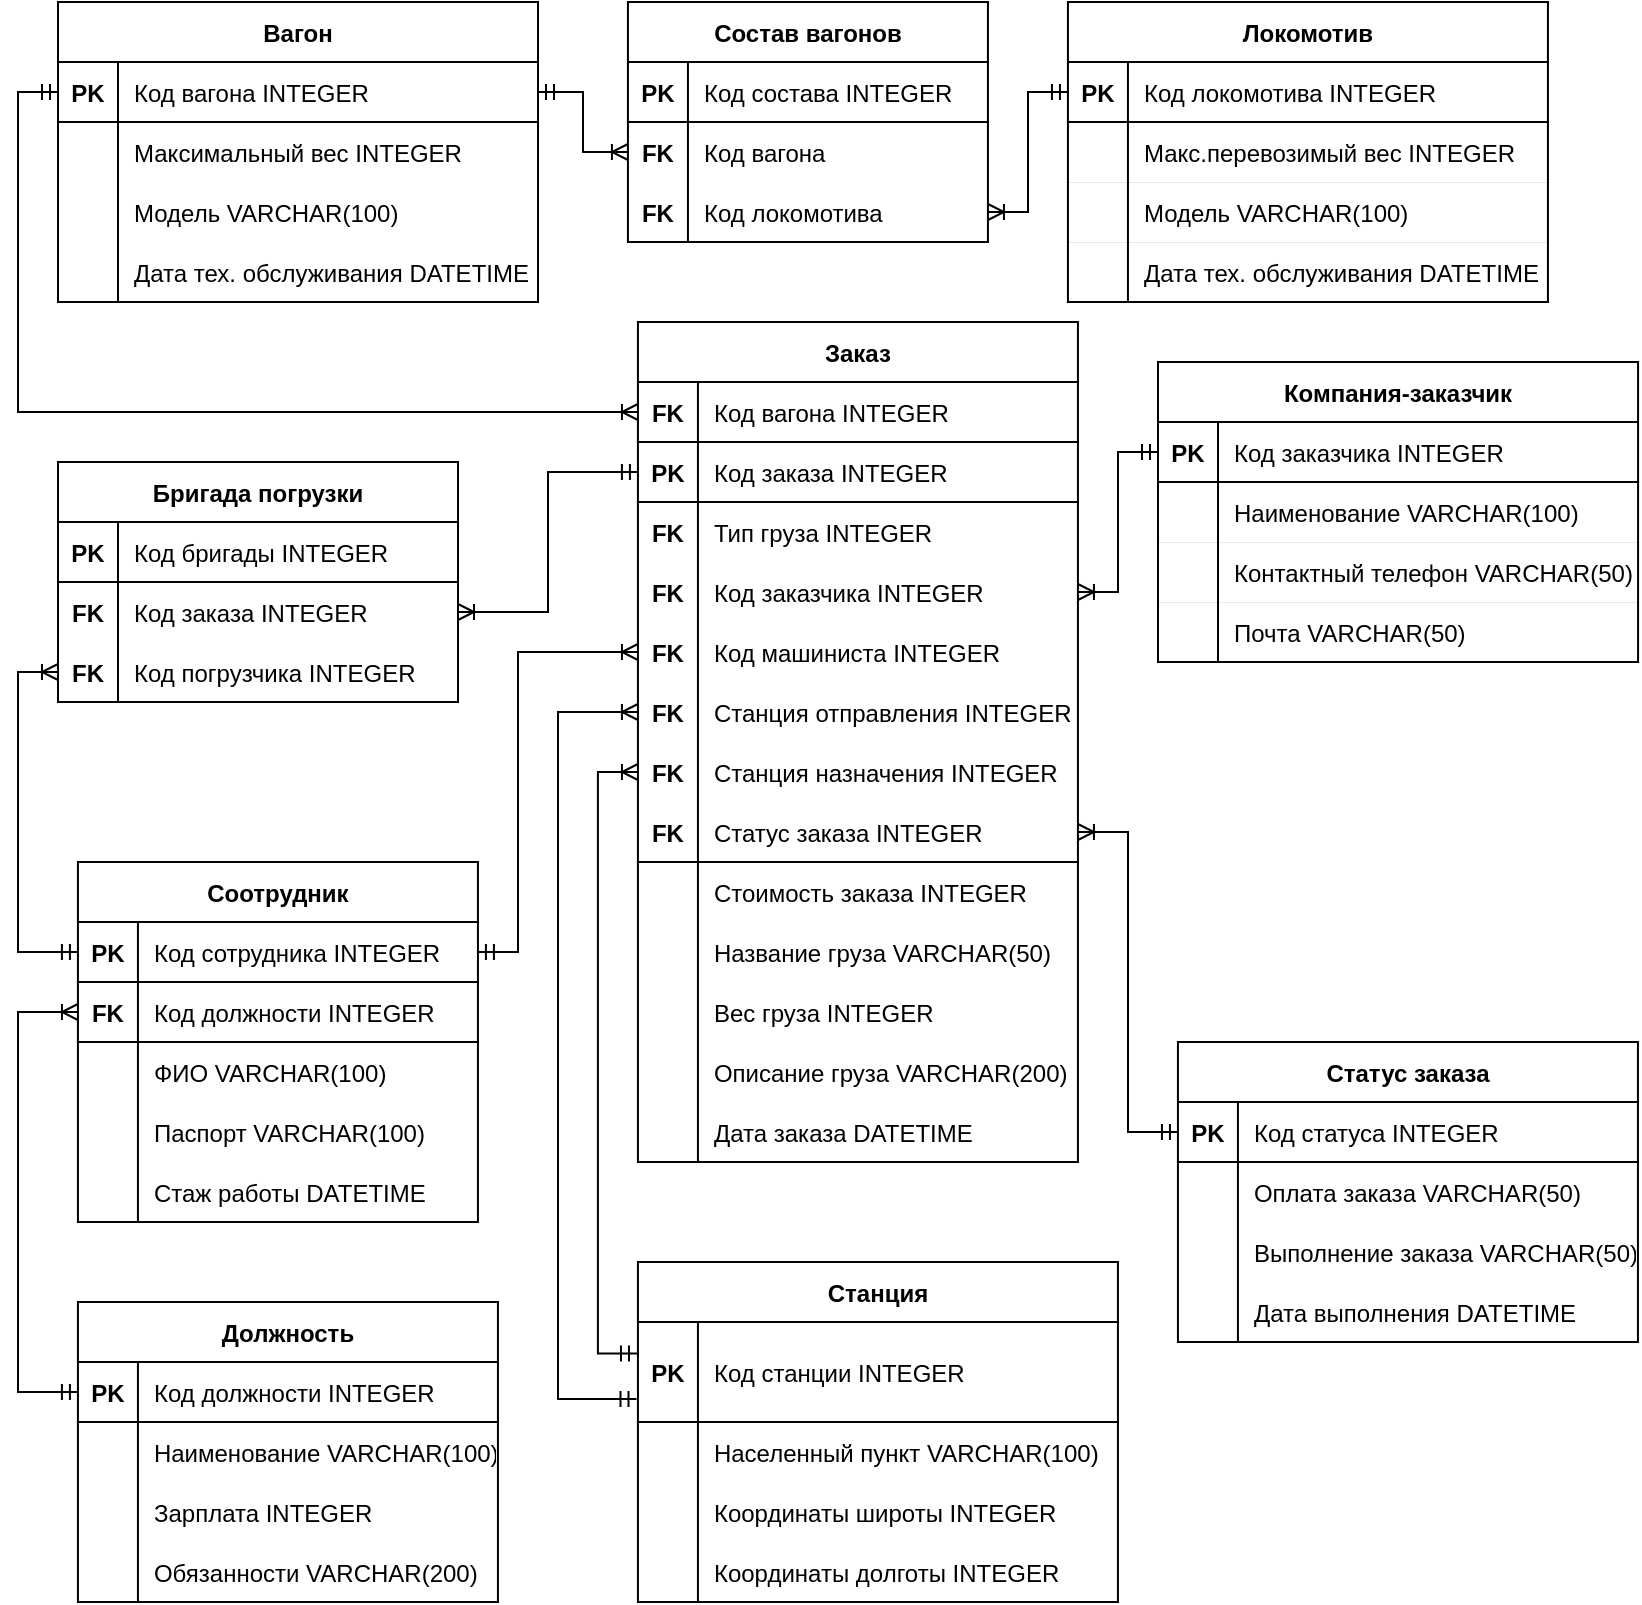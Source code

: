<mxfile version="17.4.6" type="device"><diagram id="R2lEEEUBdFMjLlhIrx00" name="Page-1"><mxGraphModel dx="1185" dy="671" grid="1" gridSize="10" guides="1" tooltips="1" connect="1" arrows="1" fold="1" page="1" pageScale="1" pageWidth="850" pageHeight="1100" math="0" shadow="0" extFonts="Permanent Marker^https://fonts.googleapis.com/css?family=Permanent+Marker"><root><mxCell id="0"/><mxCell id="1" parent="0"/><mxCell id="m44YNwv5EoBZIFPIXdlW-1" value="Заказ" style="shape=table;startSize=30;container=1;collapsible=1;childLayout=tableLayout;fixedRows=1;rowLines=0;fontStyle=1;align=center;resizeLast=1;" parent="1" vertex="1"><mxGeometry x="329.97" y="210" width="220" height="420" as="geometry"/></mxCell><mxCell id="m44YNwv5EoBZIFPIXdlW-149" style="shape=tableRow;horizontal=0;startSize=0;swimlaneHead=0;swimlaneBody=0;fillColor=none;collapsible=0;dropTarget=0;points=[[0,0.5],[1,0.5]];portConstraint=eastwest;top=0;left=0;right=0;bottom=0;" parent="m44YNwv5EoBZIFPIXdlW-1" vertex="1"><mxGeometry y="30" width="220" height="30" as="geometry"/></mxCell><mxCell id="m44YNwv5EoBZIFPIXdlW-150" value="FK" style="shape=partialRectangle;connectable=0;fillColor=none;top=0;left=0;bottom=1;right=0;editable=1;overflow=hidden;fontStyle=1" parent="m44YNwv5EoBZIFPIXdlW-149" vertex="1"><mxGeometry width="30" height="30" as="geometry"><mxRectangle width="30" height="30" as="alternateBounds"/></mxGeometry></mxCell><mxCell id="m44YNwv5EoBZIFPIXdlW-151" value="Код вагона INTEGER" style="shape=partialRectangle;connectable=0;fillColor=none;top=0;left=0;bottom=1;right=0;align=left;spacingLeft=6;overflow=hidden;" parent="m44YNwv5EoBZIFPIXdlW-149" vertex="1"><mxGeometry x="30" width="190" height="30" as="geometry"><mxRectangle width="190" height="30" as="alternateBounds"/></mxGeometry></mxCell><mxCell id="m44YNwv5EoBZIFPIXdlW-2" value="" style="shape=tableRow;horizontal=0;startSize=0;swimlaneHead=0;swimlaneBody=0;fillColor=none;collapsible=0;dropTarget=0;points=[[0,0.5],[1,0.5]];portConstraint=eastwest;top=0;left=0;right=0;bottom=1;" parent="m44YNwv5EoBZIFPIXdlW-1" vertex="1"><mxGeometry y="60" width="220" height="30" as="geometry"/></mxCell><mxCell id="m44YNwv5EoBZIFPIXdlW-3" value="PK" style="shape=partialRectangle;connectable=0;fillColor=none;top=0;left=0;bottom=0;right=0;fontStyle=1;overflow=hidden;" parent="m44YNwv5EoBZIFPIXdlW-2" vertex="1"><mxGeometry width="30" height="30" as="geometry"><mxRectangle width="30" height="30" as="alternateBounds"/></mxGeometry></mxCell><mxCell id="m44YNwv5EoBZIFPIXdlW-4" value="Код заказа INTEGER" style="shape=partialRectangle;connectable=0;fillColor=none;top=0;left=0;bottom=0;right=0;align=left;spacingLeft=6;fontStyle=0;overflow=hidden;" parent="m44YNwv5EoBZIFPIXdlW-2" vertex="1"><mxGeometry x="30" width="190" height="30" as="geometry"><mxRectangle width="190" height="30" as="alternateBounds"/></mxGeometry></mxCell><mxCell id="m44YNwv5EoBZIFPIXdlW-5" value="" style="shape=tableRow;horizontal=0;startSize=0;swimlaneHead=0;swimlaneBody=0;fillColor=none;collapsible=0;dropTarget=0;points=[[0,0.5],[1,0.5]];portConstraint=eastwest;top=0;left=0;right=0;bottom=0;" parent="m44YNwv5EoBZIFPIXdlW-1" vertex="1"><mxGeometry y="90" width="220" height="30" as="geometry"/></mxCell><mxCell id="m44YNwv5EoBZIFPIXdlW-6" value="FK" style="shape=partialRectangle;connectable=0;fillColor=none;top=0;left=0;bottom=0;right=0;editable=1;overflow=hidden;fontStyle=1" parent="m44YNwv5EoBZIFPIXdlW-5" vertex="1"><mxGeometry width="30" height="30" as="geometry"><mxRectangle width="30" height="30" as="alternateBounds"/></mxGeometry></mxCell><mxCell id="m44YNwv5EoBZIFPIXdlW-7" value="Тип груза INTEGER" style="shape=partialRectangle;connectable=0;fillColor=none;top=0;left=0;bottom=0;right=0;align=left;spacingLeft=6;overflow=hidden;" parent="m44YNwv5EoBZIFPIXdlW-5" vertex="1"><mxGeometry x="30" width="190" height="30" as="geometry"><mxRectangle width="190" height="30" as="alternateBounds"/></mxGeometry></mxCell><mxCell id="m44YNwv5EoBZIFPIXdlW-8" value="" style="shape=tableRow;horizontal=0;startSize=0;swimlaneHead=0;swimlaneBody=0;fillColor=none;collapsible=0;dropTarget=0;points=[[0,0.5],[1,0.5]];portConstraint=eastwest;top=0;left=0;right=0;bottom=0;" parent="m44YNwv5EoBZIFPIXdlW-1" vertex="1"><mxGeometry y="120" width="220" height="30" as="geometry"/></mxCell><mxCell id="m44YNwv5EoBZIFPIXdlW-9" value="FK" style="shape=partialRectangle;connectable=0;fillColor=none;top=0;left=0;bottom=0;right=0;editable=1;overflow=hidden;fontStyle=1" parent="m44YNwv5EoBZIFPIXdlW-8" vertex="1"><mxGeometry width="30" height="30" as="geometry"><mxRectangle width="30" height="30" as="alternateBounds"/></mxGeometry></mxCell><mxCell id="m44YNwv5EoBZIFPIXdlW-10" value="Код заказчика INTEGER" style="shape=partialRectangle;connectable=0;fillColor=none;top=0;left=0;bottom=0;right=0;align=left;spacingLeft=6;overflow=hidden;" parent="m44YNwv5EoBZIFPIXdlW-8" vertex="1"><mxGeometry x="30" width="190" height="30" as="geometry"><mxRectangle width="190" height="30" as="alternateBounds"/></mxGeometry></mxCell><mxCell id="V0lHO8htse3Dm955M76d-1" style="shape=tableRow;horizontal=0;startSize=0;swimlaneHead=0;swimlaneBody=0;fillColor=none;collapsible=0;dropTarget=0;points=[[0,0.5],[1,0.5]];portConstraint=eastwest;top=0;left=0;right=0;bottom=0;" parent="m44YNwv5EoBZIFPIXdlW-1" vertex="1"><mxGeometry y="150" width="220" height="30" as="geometry"/></mxCell><mxCell id="V0lHO8htse3Dm955M76d-2" value="FK" style="shape=partialRectangle;connectable=0;fillColor=none;top=0;left=0;bottom=0;right=0;editable=1;overflow=hidden;fontStyle=1" parent="V0lHO8htse3Dm955M76d-1" vertex="1"><mxGeometry width="30" height="30" as="geometry"><mxRectangle width="30" height="30" as="alternateBounds"/></mxGeometry></mxCell><mxCell id="V0lHO8htse3Dm955M76d-3" value="Код машиниста INTEGER" style="shape=partialRectangle;connectable=0;fillColor=none;top=0;left=0;bottom=0;right=0;align=left;spacingLeft=6;overflow=hidden;" parent="V0lHO8htse3Dm955M76d-1" vertex="1"><mxGeometry x="30" width="190" height="30" as="geometry"><mxRectangle width="190" height="30" as="alternateBounds"/></mxGeometry></mxCell><mxCell id="m44YNwv5EoBZIFPIXdlW-18" style="shape=tableRow;horizontal=0;startSize=0;swimlaneHead=0;swimlaneBody=0;fillColor=none;collapsible=0;dropTarget=0;points=[[0,0.5],[1,0.5]];portConstraint=eastwest;top=0;left=0;right=0;bottom=0;" parent="m44YNwv5EoBZIFPIXdlW-1" vertex="1"><mxGeometry y="180" width="220" height="30" as="geometry"/></mxCell><mxCell id="m44YNwv5EoBZIFPIXdlW-19" value="FK" style="shape=partialRectangle;connectable=0;fillColor=none;top=0;left=0;bottom=0;right=0;editable=1;overflow=hidden;fontStyle=1" parent="m44YNwv5EoBZIFPIXdlW-18" vertex="1"><mxGeometry width="30" height="30" as="geometry"><mxRectangle width="30" height="30" as="alternateBounds"/></mxGeometry></mxCell><mxCell id="m44YNwv5EoBZIFPIXdlW-20" value="Станция отправления INTEGER" style="shape=partialRectangle;connectable=0;fillColor=none;top=0;left=0;bottom=0;right=0;align=left;spacingLeft=6;overflow=hidden;" parent="m44YNwv5EoBZIFPIXdlW-18" vertex="1"><mxGeometry x="30" width="190" height="30" as="geometry"><mxRectangle width="190" height="30" as="alternateBounds"/></mxGeometry></mxCell><mxCell id="m44YNwv5EoBZIFPIXdlW-11" value="" style="shape=tableRow;horizontal=0;startSize=0;swimlaneHead=0;swimlaneBody=0;fillColor=none;collapsible=0;dropTarget=0;points=[[0,0.5],[1,0.5]];portConstraint=eastwest;top=0;left=0;right=0;bottom=0;" parent="m44YNwv5EoBZIFPIXdlW-1" vertex="1"><mxGeometry y="210" width="220" height="30" as="geometry"/></mxCell><mxCell id="m44YNwv5EoBZIFPIXdlW-12" value="FK" style="shape=partialRectangle;connectable=0;fillColor=none;top=0;left=0;bottom=0;right=0;editable=1;overflow=hidden;fontStyle=1" parent="m44YNwv5EoBZIFPIXdlW-11" vertex="1"><mxGeometry width="30" height="30" as="geometry"><mxRectangle width="30" height="30" as="alternateBounds"/></mxGeometry></mxCell><mxCell id="m44YNwv5EoBZIFPIXdlW-13" value="Станция назначения INTEGER" style="shape=partialRectangle;connectable=0;fillColor=none;top=0;left=0;bottom=0;right=0;align=left;spacingLeft=6;overflow=hidden;" parent="m44YNwv5EoBZIFPIXdlW-11" vertex="1"><mxGeometry x="30" width="190" height="30" as="geometry"><mxRectangle width="190" height="30" as="alternateBounds"/></mxGeometry></mxCell><mxCell id="m44YNwv5EoBZIFPIXdlW-33" style="shape=tableRow;horizontal=0;startSize=0;swimlaneHead=0;swimlaneBody=0;fillColor=none;collapsible=0;dropTarget=0;points=[[0,0.5],[1,0.5]];portConstraint=eastwest;top=0;left=0;right=0;bottom=1;" parent="m44YNwv5EoBZIFPIXdlW-1" vertex="1"><mxGeometry y="240" width="220" height="30" as="geometry"/></mxCell><mxCell id="m44YNwv5EoBZIFPIXdlW-34" value="FK" style="shape=partialRectangle;connectable=0;fillColor=none;top=0;left=0;bottom=0;right=0;editable=1;overflow=hidden;fontStyle=1" parent="m44YNwv5EoBZIFPIXdlW-33" vertex="1"><mxGeometry width="30" height="30" as="geometry"><mxRectangle width="30" height="30" as="alternateBounds"/></mxGeometry></mxCell><mxCell id="m44YNwv5EoBZIFPIXdlW-35" value="Статус заказа INTEGER" style="shape=partialRectangle;connectable=0;fillColor=none;top=0;left=0;bottom=0;right=0;align=left;spacingLeft=6;overflow=hidden;" parent="m44YNwv5EoBZIFPIXdlW-33" vertex="1"><mxGeometry x="30" width="190" height="30" as="geometry"><mxRectangle width="190" height="30" as="alternateBounds"/></mxGeometry></mxCell><mxCell id="m44YNwv5EoBZIFPIXdlW-27" style="shape=tableRow;horizontal=0;startSize=0;swimlaneHead=0;swimlaneBody=0;fillColor=none;collapsible=0;dropTarget=0;points=[[0,0.5],[1,0.5]];portConstraint=eastwest;top=0;left=0;right=0;bottom=0;" parent="m44YNwv5EoBZIFPIXdlW-1" vertex="1"><mxGeometry y="270" width="220" height="30" as="geometry"/></mxCell><mxCell id="m44YNwv5EoBZIFPIXdlW-28" style="shape=partialRectangle;connectable=0;fillColor=none;top=0;left=0;bottom=0;right=0;editable=1;overflow=hidden;fontStyle=1" parent="m44YNwv5EoBZIFPIXdlW-27" vertex="1"><mxGeometry width="30" height="30" as="geometry"><mxRectangle width="30" height="30" as="alternateBounds"/></mxGeometry></mxCell><mxCell id="m44YNwv5EoBZIFPIXdlW-29" value="Стоимость заказа INTEGER" style="shape=partialRectangle;connectable=0;fillColor=none;top=0;left=0;bottom=0;right=0;align=left;spacingLeft=6;overflow=hidden;" parent="m44YNwv5EoBZIFPIXdlW-27" vertex="1"><mxGeometry x="30" width="190" height="30" as="geometry"><mxRectangle width="190" height="30" as="alternateBounds"/></mxGeometry></mxCell><mxCell id="cxPXX743-q3q7c2yxDF6-69" style="shape=tableRow;horizontal=0;startSize=0;swimlaneHead=0;swimlaneBody=0;fillColor=none;collapsible=0;dropTarget=0;points=[[0,0.5],[1,0.5]];portConstraint=eastwest;top=0;left=0;right=0;bottom=0;" vertex="1" parent="m44YNwv5EoBZIFPIXdlW-1"><mxGeometry y="300" width="220" height="30" as="geometry"/></mxCell><mxCell id="cxPXX743-q3q7c2yxDF6-70" style="shape=partialRectangle;connectable=0;fillColor=none;top=0;left=0;bottom=0;right=0;editable=1;overflow=hidden;fontStyle=1" vertex="1" parent="cxPXX743-q3q7c2yxDF6-69"><mxGeometry width="30" height="30" as="geometry"><mxRectangle width="30" height="30" as="alternateBounds"/></mxGeometry></mxCell><mxCell id="cxPXX743-q3q7c2yxDF6-71" value="Название груза VARCHAR(50)" style="shape=partialRectangle;connectable=0;fillColor=none;top=0;left=0;bottom=0;right=0;align=left;spacingLeft=6;overflow=hidden;" vertex="1" parent="cxPXX743-q3q7c2yxDF6-69"><mxGeometry x="30" width="190" height="30" as="geometry"><mxRectangle width="190" height="30" as="alternateBounds"/></mxGeometry></mxCell><mxCell id="cxPXX743-q3q7c2yxDF6-75" style="shape=tableRow;horizontal=0;startSize=0;swimlaneHead=0;swimlaneBody=0;fillColor=none;collapsible=0;dropTarget=0;points=[[0,0.5],[1,0.5]];portConstraint=eastwest;top=0;left=0;right=0;bottom=0;" vertex="1" parent="m44YNwv5EoBZIFPIXdlW-1"><mxGeometry y="330" width="220" height="30" as="geometry"/></mxCell><mxCell id="cxPXX743-q3q7c2yxDF6-76" style="shape=partialRectangle;connectable=0;fillColor=none;top=0;left=0;bottom=0;right=0;editable=1;overflow=hidden;fontStyle=1" vertex="1" parent="cxPXX743-q3q7c2yxDF6-75"><mxGeometry width="30" height="30" as="geometry"><mxRectangle width="30" height="30" as="alternateBounds"/></mxGeometry></mxCell><mxCell id="cxPXX743-q3q7c2yxDF6-77" value="Вес груза INTEGER" style="shape=partialRectangle;connectable=0;fillColor=none;top=0;left=0;bottom=0;right=0;align=left;spacingLeft=6;overflow=hidden;" vertex="1" parent="cxPXX743-q3q7c2yxDF6-75"><mxGeometry x="30" width="190" height="30" as="geometry"><mxRectangle width="190" height="30" as="alternateBounds"/></mxGeometry></mxCell><mxCell id="cxPXX743-q3q7c2yxDF6-72" style="shape=tableRow;horizontal=0;startSize=0;swimlaneHead=0;swimlaneBody=0;fillColor=none;collapsible=0;dropTarget=0;points=[[0,0.5],[1,0.5]];portConstraint=eastwest;top=0;left=0;right=0;bottom=0;" vertex="1" parent="m44YNwv5EoBZIFPIXdlW-1"><mxGeometry y="360" width="220" height="30" as="geometry"/></mxCell><mxCell id="cxPXX743-q3q7c2yxDF6-73" style="shape=partialRectangle;connectable=0;fillColor=none;top=0;left=0;bottom=0;right=0;editable=1;overflow=hidden;fontStyle=1" vertex="1" parent="cxPXX743-q3q7c2yxDF6-72"><mxGeometry width="30" height="30" as="geometry"><mxRectangle width="30" height="30" as="alternateBounds"/></mxGeometry></mxCell><mxCell id="cxPXX743-q3q7c2yxDF6-74" value="Описание груза VARCHAR(200)" style="shape=partialRectangle;connectable=0;fillColor=none;top=0;left=0;bottom=0;right=0;align=left;spacingLeft=6;overflow=hidden;" vertex="1" parent="cxPXX743-q3q7c2yxDF6-72"><mxGeometry x="30" width="190" height="30" as="geometry"><mxRectangle width="190" height="30" as="alternateBounds"/></mxGeometry></mxCell><mxCell id="m44YNwv5EoBZIFPIXdlW-82" style="shape=tableRow;horizontal=0;startSize=0;swimlaneHead=0;swimlaneBody=0;fillColor=none;collapsible=0;dropTarget=0;points=[[0,0.5],[1,0.5]];portConstraint=eastwest;top=0;left=0;right=0;bottom=0;" parent="m44YNwv5EoBZIFPIXdlW-1" vertex="1"><mxGeometry y="390" width="220" height="30" as="geometry"/></mxCell><mxCell id="m44YNwv5EoBZIFPIXdlW-83" style="shape=partialRectangle;connectable=0;fillColor=none;top=0;left=0;bottom=0;right=0;editable=1;overflow=hidden;fontStyle=1" parent="m44YNwv5EoBZIFPIXdlW-82" vertex="1"><mxGeometry width="30" height="30" as="geometry"><mxRectangle width="30" height="30" as="alternateBounds"/></mxGeometry></mxCell><mxCell id="m44YNwv5EoBZIFPIXdlW-84" value="Дата заказа DATETIME" style="shape=partialRectangle;connectable=0;fillColor=none;top=0;left=0;bottom=0;right=0;align=left;spacingLeft=6;overflow=hidden;" parent="m44YNwv5EoBZIFPIXdlW-82" vertex="1"><mxGeometry x="30" width="190" height="30" as="geometry"><mxRectangle width="190" height="30" as="alternateBounds"/></mxGeometry></mxCell><mxCell id="m44YNwv5EoBZIFPIXdlW-72" value="Компания-заказчик" style="shape=table;startSize=30;container=1;collapsible=1;childLayout=tableLayout;fixedRows=1;rowLines=0;fontStyle=1;align=center;resizeLast=1;" parent="1" vertex="1"><mxGeometry x="590" y="230" width="240.03" height="150" as="geometry"/></mxCell><mxCell id="m44YNwv5EoBZIFPIXdlW-73" value="" style="shape=tableRow;horizontal=0;startSize=0;swimlaneHead=0;swimlaneBody=0;fillColor=none;collapsible=0;dropTarget=0;points=[[0,0.5],[1,0.5]];portConstraint=eastwest;top=0;left=0;right=0;bottom=1;" parent="m44YNwv5EoBZIFPIXdlW-72" vertex="1"><mxGeometry y="30" width="240.03" height="30" as="geometry"/></mxCell><mxCell id="m44YNwv5EoBZIFPIXdlW-74" value="PK" style="shape=partialRectangle;connectable=0;fillColor=none;top=0;left=0;bottom=0;right=0;fontStyle=1;overflow=hidden;" parent="m44YNwv5EoBZIFPIXdlW-73" vertex="1"><mxGeometry width="30" height="30" as="geometry"><mxRectangle width="30" height="30" as="alternateBounds"/></mxGeometry></mxCell><mxCell id="m44YNwv5EoBZIFPIXdlW-75" value="Код заказчика INTEGER" style="shape=partialRectangle;connectable=0;fillColor=none;top=0;left=0;bottom=0;right=0;align=left;spacingLeft=6;fontStyle=0;overflow=hidden;" parent="m44YNwv5EoBZIFPIXdlW-73" vertex="1"><mxGeometry x="30" width="210.03" height="30" as="geometry"><mxRectangle width="210.03" height="30" as="alternateBounds"/></mxGeometry></mxCell><mxCell id="m44YNwv5EoBZIFPIXdlW-79" value="" style="shape=tableRow;horizontal=0;startSize=0;swimlaneHead=0;swimlaneBody=0;fillColor=none;collapsible=0;dropTarget=0;points=[[0,0.5],[1,0.5]];portConstraint=eastwest;top=0;left=0;right=0;bottom=0;strokeWidth=0;" parent="m44YNwv5EoBZIFPIXdlW-72" vertex="1"><mxGeometry y="60" width="240.03" height="30" as="geometry"/></mxCell><mxCell id="m44YNwv5EoBZIFPIXdlW-80" value="" style="shape=partialRectangle;connectable=0;fillColor=none;top=0;left=0;bottom=1;right=0;editable=1;overflow=hidden;fontStyle=1;strokeWidth=0;" parent="m44YNwv5EoBZIFPIXdlW-79" vertex="1"><mxGeometry width="30" height="30" as="geometry"><mxRectangle width="30" height="30" as="alternateBounds"/></mxGeometry></mxCell><mxCell id="m44YNwv5EoBZIFPIXdlW-81" value="Наименование VARCHAR(100)" style="shape=partialRectangle;connectable=0;fillColor=none;top=0;left=0;bottom=1;right=0;align=left;spacingLeft=6;overflow=hidden;strokeWidth=0;" parent="m44YNwv5EoBZIFPIXdlW-79" vertex="1"><mxGeometry x="30" width="210.03" height="30" as="geometry"><mxRectangle width="210.03" height="30" as="alternateBounds"/></mxGeometry></mxCell><mxCell id="V0lHO8htse3Dm955M76d-17" style="shape=tableRow;horizontal=0;startSize=0;swimlaneHead=0;swimlaneBody=0;fillColor=none;collapsible=0;dropTarget=0;points=[[0,0.5],[1,0.5]];portConstraint=eastwest;top=0;left=0;right=0;bottom=0;strokeWidth=0;" parent="m44YNwv5EoBZIFPIXdlW-72" vertex="1"><mxGeometry y="90" width="240.03" height="30" as="geometry"/></mxCell><mxCell id="V0lHO8htse3Dm955M76d-18" style="shape=partialRectangle;connectable=0;fillColor=none;top=0;left=0;bottom=1;right=0;editable=1;overflow=hidden;fontStyle=1;strokeWidth=0;" parent="V0lHO8htse3Dm955M76d-17" vertex="1"><mxGeometry width="30" height="30" as="geometry"><mxRectangle width="30" height="30" as="alternateBounds"/></mxGeometry></mxCell><mxCell id="V0lHO8htse3Dm955M76d-19" value="Контактный телефон VARCHAR(50)" style="shape=partialRectangle;connectable=0;fillColor=none;top=0;left=0;bottom=1;right=0;align=left;spacingLeft=6;overflow=hidden;strokeWidth=0;" parent="V0lHO8htse3Dm955M76d-17" vertex="1"><mxGeometry x="30" width="210.03" height="30" as="geometry"><mxRectangle width="210.03" height="30" as="alternateBounds"/></mxGeometry></mxCell><mxCell id="m44YNwv5EoBZIFPIXdlW-85" style="shape=tableRow;horizontal=0;startSize=0;swimlaneHead=0;swimlaneBody=0;fillColor=none;collapsible=0;dropTarget=0;points=[[0,0.5],[1,0.5]];portConstraint=eastwest;top=0;left=0;right=0;bottom=0;" parent="m44YNwv5EoBZIFPIXdlW-72" vertex="1"><mxGeometry y="120" width="240.03" height="30" as="geometry"/></mxCell><mxCell id="m44YNwv5EoBZIFPIXdlW-86" style="shape=partialRectangle;connectable=0;fillColor=none;top=0;left=0;bottom=1;right=0;editable=1;overflow=hidden;fontStyle=1" parent="m44YNwv5EoBZIFPIXdlW-85" vertex="1"><mxGeometry width="30" height="30" as="geometry"><mxRectangle width="30" height="30" as="alternateBounds"/></mxGeometry></mxCell><mxCell id="m44YNwv5EoBZIFPIXdlW-87" value="Почта VARCHAR(50)" style="shape=partialRectangle;connectable=0;fillColor=none;top=0;left=0;bottom=1;right=0;align=left;spacingLeft=6;overflow=hidden;" parent="m44YNwv5EoBZIFPIXdlW-85" vertex="1"><mxGeometry x="30" width="210.03" height="30" as="geometry"><mxRectangle width="210.03" height="30" as="alternateBounds"/></mxGeometry></mxCell><mxCell id="m44YNwv5EoBZIFPIXdlW-94" style="edgeStyle=orthogonalEdgeStyle;rounded=0;orthogonalLoop=1;jettySize=auto;html=1;entryX=0;entryY=0.5;entryDx=0;entryDy=0;startArrow=ERoneToMany;startFill=0;endArrow=ERmandOne;endFill=0;" parent="1" source="m44YNwv5EoBZIFPIXdlW-8" target="m44YNwv5EoBZIFPIXdlW-73" edge="1"><mxGeometry relative="1" as="geometry"/></mxCell><mxCell id="m44YNwv5EoBZIFPIXdlW-165" value="Вагон" style="shape=table;startSize=30;container=1;collapsible=1;childLayout=tableLayout;fixedRows=1;rowLines=0;fontStyle=1;align=center;resizeLast=1;strokeColor=#000000;strokeWidth=1;fillColor=none;" parent="1" vertex="1"><mxGeometry x="40" y="50" width="240" height="150" as="geometry"/></mxCell><mxCell id="m44YNwv5EoBZIFPIXdlW-166" value="" style="shape=tableRow;horizontal=0;startSize=0;swimlaneHead=0;swimlaneBody=0;fillColor=none;collapsible=0;dropTarget=0;points=[[0,0.5],[1,0.5]];portConstraint=eastwest;top=0;left=0;right=0;bottom=1;strokeColor=#000000;strokeWidth=1;" parent="m44YNwv5EoBZIFPIXdlW-165" vertex="1"><mxGeometry y="30" width="240" height="30" as="geometry"/></mxCell><mxCell id="m44YNwv5EoBZIFPIXdlW-167" value="PK" style="shape=partialRectangle;connectable=0;fillColor=none;top=0;left=0;bottom=0;right=0;fontStyle=1;overflow=hidden;strokeColor=#000000;strokeWidth=1;" parent="m44YNwv5EoBZIFPIXdlW-166" vertex="1"><mxGeometry width="30" height="30" as="geometry"><mxRectangle width="30" height="30" as="alternateBounds"/></mxGeometry></mxCell><mxCell id="m44YNwv5EoBZIFPIXdlW-168" value="Код вагона INTEGER" style="shape=partialRectangle;connectable=0;fillColor=none;top=0;left=0;bottom=0;right=0;align=left;spacingLeft=6;fontStyle=0;overflow=hidden;strokeColor=#000000;strokeWidth=1;" parent="m44YNwv5EoBZIFPIXdlW-166" vertex="1"><mxGeometry x="30" width="210" height="30" as="geometry"><mxRectangle width="210" height="30" as="alternateBounds"/></mxGeometry></mxCell><mxCell id="m44YNwv5EoBZIFPIXdlW-169" value="" style="shape=tableRow;horizontal=0;startSize=0;swimlaneHead=0;swimlaneBody=0;fillColor=none;collapsible=0;dropTarget=0;points=[[0,0.5],[1,0.5]];portConstraint=eastwest;top=0;left=0;right=0;bottom=0;strokeColor=#000000;strokeWidth=1;" parent="m44YNwv5EoBZIFPIXdlW-165" vertex="1"><mxGeometry y="60" width="240" height="30" as="geometry"/></mxCell><mxCell id="m44YNwv5EoBZIFPIXdlW-170" value="" style="shape=partialRectangle;connectable=0;fillColor=none;top=0;left=0;bottom=0;right=0;editable=1;overflow=hidden;strokeColor=#000000;strokeWidth=1;" parent="m44YNwv5EoBZIFPIXdlW-169" vertex="1"><mxGeometry width="30" height="30" as="geometry"><mxRectangle width="30" height="30" as="alternateBounds"/></mxGeometry></mxCell><mxCell id="m44YNwv5EoBZIFPIXdlW-171" value="Максимальный вес INTEGER" style="shape=partialRectangle;connectable=0;fillColor=none;top=0;left=0;bottom=0;right=0;align=left;spacingLeft=6;overflow=hidden;strokeColor=#000000;strokeWidth=1;" parent="m44YNwv5EoBZIFPIXdlW-169" vertex="1"><mxGeometry x="30" width="210" height="30" as="geometry"><mxRectangle width="210" height="30" as="alternateBounds"/></mxGeometry></mxCell><mxCell id="m44YNwv5EoBZIFPIXdlW-172" value="" style="shape=tableRow;horizontal=0;startSize=0;swimlaneHead=0;swimlaneBody=0;fillColor=none;collapsible=0;dropTarget=0;points=[[0,0.5],[1,0.5]];portConstraint=eastwest;top=0;left=0;right=0;bottom=0;strokeColor=#000000;strokeWidth=1;" parent="m44YNwv5EoBZIFPIXdlW-165" vertex="1"><mxGeometry y="90" width="240" height="30" as="geometry"/></mxCell><mxCell id="m44YNwv5EoBZIFPIXdlW-173" value="" style="shape=partialRectangle;connectable=0;fillColor=none;top=0;left=0;bottom=0;right=0;editable=1;overflow=hidden;strokeColor=#000000;strokeWidth=1;" parent="m44YNwv5EoBZIFPIXdlW-172" vertex="1"><mxGeometry width="30" height="30" as="geometry"><mxRectangle width="30" height="30" as="alternateBounds"/></mxGeometry></mxCell><mxCell id="m44YNwv5EoBZIFPIXdlW-174" value="Модель VARCHAR(100)" style="shape=partialRectangle;connectable=0;fillColor=none;top=0;left=0;bottom=0;right=0;align=left;spacingLeft=6;overflow=hidden;strokeColor=#000000;strokeWidth=1;" parent="m44YNwv5EoBZIFPIXdlW-172" vertex="1"><mxGeometry x="30" width="210" height="30" as="geometry"><mxRectangle width="210" height="30" as="alternateBounds"/></mxGeometry></mxCell><mxCell id="m44YNwv5EoBZIFPIXdlW-175" value="" style="shape=tableRow;horizontal=0;startSize=0;swimlaneHead=0;swimlaneBody=0;fillColor=none;collapsible=0;dropTarget=0;points=[[0,0.5],[1,0.5]];portConstraint=eastwest;top=0;left=0;right=0;bottom=0;strokeColor=#000000;strokeWidth=1;" parent="m44YNwv5EoBZIFPIXdlW-165" vertex="1"><mxGeometry y="120" width="240" height="30" as="geometry"/></mxCell><mxCell id="m44YNwv5EoBZIFPIXdlW-176" value="" style="shape=partialRectangle;connectable=0;fillColor=none;top=0;left=0;bottom=0;right=0;editable=1;overflow=hidden;strokeColor=#000000;strokeWidth=1;" parent="m44YNwv5EoBZIFPIXdlW-175" vertex="1"><mxGeometry width="30" height="30" as="geometry"><mxRectangle width="30" height="30" as="alternateBounds"/></mxGeometry></mxCell><mxCell id="m44YNwv5EoBZIFPIXdlW-177" value="Дата тех. обслуживания DATETIME" style="shape=partialRectangle;connectable=0;fillColor=none;top=0;left=0;bottom=0;right=0;align=left;spacingLeft=6;overflow=hidden;strokeColor=#000000;strokeWidth=1;" parent="m44YNwv5EoBZIFPIXdlW-175" vertex="1"><mxGeometry x="30" width="210" height="30" as="geometry"><mxRectangle width="210" height="30" as="alternateBounds"/></mxGeometry></mxCell><mxCell id="m44YNwv5EoBZIFPIXdlW-179" value="Состав вагонов" style="shape=table;startSize=30;container=1;collapsible=1;childLayout=tableLayout;fixedRows=1;rowLines=0;fontStyle=1;align=center;resizeLast=1;strokeColor=#000000;strokeWidth=1;fillColor=none;" parent="1" vertex="1"><mxGeometry x="324.97" y="50" width="180" height="120" as="geometry"/></mxCell><mxCell id="m44YNwv5EoBZIFPIXdlW-180" value="" style="shape=tableRow;horizontal=0;startSize=0;swimlaneHead=0;swimlaneBody=0;fillColor=none;collapsible=0;dropTarget=0;points=[[0,0.5],[1,0.5]];portConstraint=eastwest;top=0;left=0;right=0;bottom=1;strokeColor=#000000;strokeWidth=1;" parent="m44YNwv5EoBZIFPIXdlW-179" vertex="1"><mxGeometry y="30" width="180" height="30" as="geometry"/></mxCell><mxCell id="m44YNwv5EoBZIFPIXdlW-181" value="PK" style="shape=partialRectangle;connectable=0;fillColor=none;top=0;left=0;bottom=0;right=0;fontStyle=1;overflow=hidden;strokeColor=#000000;strokeWidth=1;" parent="m44YNwv5EoBZIFPIXdlW-180" vertex="1"><mxGeometry width="30" height="30" as="geometry"><mxRectangle width="30" height="30" as="alternateBounds"/></mxGeometry></mxCell><mxCell id="m44YNwv5EoBZIFPIXdlW-182" value="Код состава INTEGER" style="shape=partialRectangle;connectable=0;fillColor=none;top=0;left=0;bottom=0;right=0;align=left;spacingLeft=6;fontStyle=0;overflow=hidden;strokeColor=#000000;strokeWidth=1;" parent="m44YNwv5EoBZIFPIXdlW-180" vertex="1"><mxGeometry x="30" width="150" height="30" as="geometry"><mxRectangle width="150" height="30" as="alternateBounds"/></mxGeometry></mxCell><mxCell id="m44YNwv5EoBZIFPIXdlW-183" value="" style="shape=tableRow;horizontal=0;startSize=0;swimlaneHead=0;swimlaneBody=0;fillColor=none;collapsible=0;dropTarget=0;points=[[0,0.5],[1,0.5]];portConstraint=eastwest;top=0;left=0;right=0;bottom=0;strokeColor=#000000;strokeWidth=1;" parent="m44YNwv5EoBZIFPIXdlW-179" vertex="1"><mxGeometry y="60" width="180" height="30" as="geometry"/></mxCell><mxCell id="m44YNwv5EoBZIFPIXdlW-184" value="FK" style="shape=partialRectangle;connectable=0;fillColor=none;top=0;left=0;bottom=0;right=0;editable=1;overflow=hidden;strokeColor=#000000;strokeWidth=1;fontStyle=1" parent="m44YNwv5EoBZIFPIXdlW-183" vertex="1"><mxGeometry width="30" height="30" as="geometry"><mxRectangle width="30" height="30" as="alternateBounds"/></mxGeometry></mxCell><mxCell id="m44YNwv5EoBZIFPIXdlW-185" value="Код вагона" style="shape=partialRectangle;connectable=0;fillColor=none;top=0;left=0;bottom=0;right=0;align=left;spacingLeft=6;overflow=hidden;strokeColor=#000000;strokeWidth=1;" parent="m44YNwv5EoBZIFPIXdlW-183" vertex="1"><mxGeometry x="30" width="150" height="30" as="geometry"><mxRectangle width="150" height="30" as="alternateBounds"/></mxGeometry></mxCell><mxCell id="m44YNwv5EoBZIFPIXdlW-186" value="" style="shape=tableRow;horizontal=0;startSize=0;swimlaneHead=0;swimlaneBody=0;fillColor=none;collapsible=0;dropTarget=0;points=[[0,0.5],[1,0.5]];portConstraint=eastwest;top=0;left=0;right=0;bottom=0;strokeColor=#000000;strokeWidth=1;" parent="m44YNwv5EoBZIFPIXdlW-179" vertex="1"><mxGeometry y="90" width="180" height="30" as="geometry"/></mxCell><mxCell id="m44YNwv5EoBZIFPIXdlW-187" value="FK" style="shape=partialRectangle;connectable=0;fillColor=none;top=0;left=0;bottom=0;right=0;editable=1;overflow=hidden;strokeColor=#000000;strokeWidth=1;fontStyle=1" parent="m44YNwv5EoBZIFPIXdlW-186" vertex="1"><mxGeometry width="30" height="30" as="geometry"><mxRectangle width="30" height="30" as="alternateBounds"/></mxGeometry></mxCell><mxCell id="m44YNwv5EoBZIFPIXdlW-188" value="Код локомотива" style="shape=partialRectangle;connectable=0;fillColor=none;top=0;left=0;bottom=0;right=0;align=left;spacingLeft=6;overflow=hidden;strokeColor=#000000;strokeWidth=1;" parent="m44YNwv5EoBZIFPIXdlW-186" vertex="1"><mxGeometry x="30" width="150" height="30" as="geometry"><mxRectangle width="150" height="30" as="alternateBounds"/></mxGeometry></mxCell><mxCell id="m44YNwv5EoBZIFPIXdlW-192" style="edgeStyle=orthogonalEdgeStyle;rounded=0;orthogonalLoop=1;jettySize=auto;html=1;entryX=1;entryY=0.5;entryDx=0;entryDy=0;startArrow=ERoneToMany;startFill=0;endArrow=ERmandOne;endFill=0;" parent="1" source="m44YNwv5EoBZIFPIXdlW-183" target="m44YNwv5EoBZIFPIXdlW-166" edge="1"><mxGeometry relative="1" as="geometry"/></mxCell><mxCell id="m44YNwv5EoBZIFPIXdlW-193" value="Локомотив" style="shape=table;startSize=30;container=1;collapsible=1;childLayout=tableLayout;fixedRows=1;rowLines=0;fontStyle=1;align=center;resizeLast=1;" parent="1" vertex="1"><mxGeometry x="544.97" y="50" width="240" height="150" as="geometry"/></mxCell><mxCell id="m44YNwv5EoBZIFPIXdlW-194" value="" style="shape=tableRow;horizontal=0;startSize=0;swimlaneHead=0;swimlaneBody=0;fillColor=none;collapsible=0;dropTarget=0;points=[[0,0.5],[1,0.5]];portConstraint=eastwest;top=0;left=0;right=0;bottom=1;" parent="m44YNwv5EoBZIFPIXdlW-193" vertex="1"><mxGeometry y="30" width="240" height="30" as="geometry"/></mxCell><mxCell id="m44YNwv5EoBZIFPIXdlW-195" value="PK" style="shape=partialRectangle;connectable=0;fillColor=none;top=0;left=0;bottom=0;right=0;fontStyle=1;overflow=hidden;" parent="m44YNwv5EoBZIFPIXdlW-194" vertex="1"><mxGeometry width="30" height="30" as="geometry"><mxRectangle width="30" height="30" as="alternateBounds"/></mxGeometry></mxCell><mxCell id="m44YNwv5EoBZIFPIXdlW-196" value="Код локомотива INTEGER" style="shape=partialRectangle;connectable=0;fillColor=none;top=0;left=0;bottom=0;right=0;align=left;spacingLeft=6;fontStyle=0;overflow=hidden;" parent="m44YNwv5EoBZIFPIXdlW-194" vertex="1"><mxGeometry x="30" width="210" height="30" as="geometry"><mxRectangle width="210" height="30" as="alternateBounds"/></mxGeometry></mxCell><mxCell id="m44YNwv5EoBZIFPIXdlW-197" value="" style="shape=tableRow;horizontal=0;startSize=0;swimlaneHead=0;swimlaneBody=0;fillColor=none;collapsible=0;dropTarget=0;points=[[0,0.5],[1,0.5]];portConstraint=eastwest;top=0;left=0;right=0;bottom=0;strokeWidth=0;" parent="m44YNwv5EoBZIFPIXdlW-193" vertex="1"><mxGeometry y="60" width="240" height="30" as="geometry"/></mxCell><mxCell id="m44YNwv5EoBZIFPIXdlW-198" value="" style="shape=partialRectangle;connectable=0;fillColor=none;top=0;left=0;bottom=1;right=0;editable=1;overflow=hidden;fontStyle=1;strokeWidth=0;" parent="m44YNwv5EoBZIFPIXdlW-197" vertex="1"><mxGeometry width="30" height="30" as="geometry"><mxRectangle width="30" height="30" as="alternateBounds"/></mxGeometry></mxCell><mxCell id="m44YNwv5EoBZIFPIXdlW-199" value="Макс.перевозимый вес INTEGER" style="shape=partialRectangle;connectable=0;fillColor=none;top=0;left=0;bottom=1;right=0;align=left;spacingLeft=6;overflow=hidden;strokeWidth=0;" parent="m44YNwv5EoBZIFPIXdlW-197" vertex="1"><mxGeometry x="30" width="210" height="30" as="geometry"><mxRectangle width="210" height="30" as="alternateBounds"/></mxGeometry></mxCell><mxCell id="m44YNwv5EoBZIFPIXdlW-200" style="shape=tableRow;horizontal=0;startSize=0;swimlaneHead=0;swimlaneBody=0;fillColor=none;collapsible=0;dropTarget=0;points=[[0,0.5],[1,0.5]];portConstraint=eastwest;top=0;left=0;right=0;bottom=0;strokeWidth=0;" parent="m44YNwv5EoBZIFPIXdlW-193" vertex="1"><mxGeometry y="90" width="240" height="30" as="geometry"/></mxCell><mxCell id="m44YNwv5EoBZIFPIXdlW-201" style="shape=partialRectangle;connectable=0;fillColor=none;top=0;left=0;bottom=1;right=0;editable=1;overflow=hidden;fontStyle=1;strokeWidth=0;" parent="m44YNwv5EoBZIFPIXdlW-200" vertex="1"><mxGeometry width="30" height="30" as="geometry"><mxRectangle width="30" height="30" as="alternateBounds"/></mxGeometry></mxCell><mxCell id="m44YNwv5EoBZIFPIXdlW-202" value="Модель VARCHAR(100)" style="shape=partialRectangle;connectable=0;fillColor=none;top=0;left=0;bottom=1;right=0;align=left;spacingLeft=6;overflow=hidden;strokeWidth=0;" parent="m44YNwv5EoBZIFPIXdlW-200" vertex="1"><mxGeometry x="30" width="210" height="30" as="geometry"><mxRectangle width="210" height="30" as="alternateBounds"/></mxGeometry></mxCell><mxCell id="m44YNwv5EoBZIFPIXdlW-203" style="shape=tableRow;horizontal=0;startSize=0;swimlaneHead=0;swimlaneBody=0;fillColor=none;collapsible=0;dropTarget=0;points=[[0,0.5],[1,0.5]];portConstraint=eastwest;top=0;left=0;right=0;bottom=0;" parent="m44YNwv5EoBZIFPIXdlW-193" vertex="1"><mxGeometry y="120" width="240" height="30" as="geometry"/></mxCell><mxCell id="m44YNwv5EoBZIFPIXdlW-204" style="shape=partialRectangle;connectable=0;fillColor=none;top=0;left=0;bottom=1;right=0;editable=1;overflow=hidden;fontStyle=1" parent="m44YNwv5EoBZIFPIXdlW-203" vertex="1"><mxGeometry width="30" height="30" as="geometry"><mxRectangle width="30" height="30" as="alternateBounds"/></mxGeometry></mxCell><mxCell id="m44YNwv5EoBZIFPIXdlW-205" value="Дата тех. обслуживания DATETIME" style="shape=partialRectangle;connectable=0;fillColor=none;top=0;left=0;bottom=1;right=0;align=left;spacingLeft=6;overflow=hidden;" parent="m44YNwv5EoBZIFPIXdlW-203" vertex="1"><mxGeometry x="30" width="210" height="30" as="geometry"><mxRectangle width="210" height="30" as="alternateBounds"/></mxGeometry></mxCell><mxCell id="m44YNwv5EoBZIFPIXdlW-207" style="edgeStyle=orthogonalEdgeStyle;rounded=0;orthogonalLoop=1;jettySize=auto;html=1;entryX=0;entryY=0.5;entryDx=0;entryDy=0;startArrow=ERoneToMany;startFill=0;endArrow=ERmandOne;endFill=0;" parent="1" source="m44YNwv5EoBZIFPIXdlW-186" target="m44YNwv5EoBZIFPIXdlW-194" edge="1"><mxGeometry relative="1" as="geometry"/></mxCell><mxCell id="m44YNwv5EoBZIFPIXdlW-208" value="Станция" style="shape=table;startSize=30;container=1;collapsible=1;childLayout=tableLayout;fixedRows=1;rowLines=0;fontStyle=1;align=center;resizeLast=1;strokeColor=#000000;strokeWidth=1;fillColor=none;" parent="1" vertex="1"><mxGeometry x="329.97" y="680" width="240" height="170" as="geometry"/></mxCell><mxCell id="m44YNwv5EoBZIFPIXdlW-209" value="" style="shape=tableRow;horizontal=0;startSize=0;swimlaneHead=0;swimlaneBody=0;fillColor=none;collapsible=0;dropTarget=0;points=[[0,0.5],[1,0.5]];portConstraint=eastwest;top=0;left=0;right=0;bottom=1;strokeColor=#000000;strokeWidth=1;" parent="m44YNwv5EoBZIFPIXdlW-208" vertex="1"><mxGeometry y="30" width="240" height="50" as="geometry"/></mxCell><mxCell id="m44YNwv5EoBZIFPIXdlW-210" value="PK" style="shape=partialRectangle;connectable=0;fillColor=none;top=0;left=0;bottom=0;right=0;fontStyle=1;overflow=hidden;strokeColor=#000000;strokeWidth=1;" parent="m44YNwv5EoBZIFPIXdlW-209" vertex="1"><mxGeometry width="30" height="50" as="geometry"><mxRectangle width="30" height="50" as="alternateBounds"/></mxGeometry></mxCell><mxCell id="m44YNwv5EoBZIFPIXdlW-211" value="Код станции INTEGER" style="shape=partialRectangle;connectable=0;fillColor=none;top=0;left=0;bottom=0;right=0;align=left;spacingLeft=6;fontStyle=0;overflow=hidden;strokeColor=#000000;strokeWidth=1;" parent="m44YNwv5EoBZIFPIXdlW-209" vertex="1"><mxGeometry x="30" width="210" height="50" as="geometry"><mxRectangle width="210" height="50" as="alternateBounds"/></mxGeometry></mxCell><mxCell id="m44YNwv5EoBZIFPIXdlW-212" value="" style="shape=tableRow;horizontal=0;startSize=0;swimlaneHead=0;swimlaneBody=0;fillColor=none;collapsible=0;dropTarget=0;points=[[0,0.5],[1,0.5]];portConstraint=eastwest;top=0;left=0;right=0;bottom=0;strokeColor=#000000;strokeWidth=1;" parent="m44YNwv5EoBZIFPIXdlW-208" vertex="1"><mxGeometry y="80" width="240" height="30" as="geometry"/></mxCell><mxCell id="m44YNwv5EoBZIFPIXdlW-213" value="" style="shape=partialRectangle;connectable=0;fillColor=none;top=0;left=0;bottom=0;right=0;editable=1;overflow=hidden;strokeColor=#000000;strokeWidth=1;" parent="m44YNwv5EoBZIFPIXdlW-212" vertex="1"><mxGeometry width="30" height="30" as="geometry"><mxRectangle width="30" height="30" as="alternateBounds"/></mxGeometry></mxCell><mxCell id="m44YNwv5EoBZIFPIXdlW-214" value="Населенный пункт VARCHAR(100)" style="shape=partialRectangle;connectable=0;fillColor=none;top=0;left=0;bottom=0;right=0;align=left;spacingLeft=6;overflow=hidden;strokeColor=#000000;strokeWidth=1;" parent="m44YNwv5EoBZIFPIXdlW-212" vertex="1"><mxGeometry x="30" width="210" height="30" as="geometry"><mxRectangle width="210" height="30" as="alternateBounds"/></mxGeometry></mxCell><mxCell id="m44YNwv5EoBZIFPIXdlW-215" value="" style="shape=tableRow;horizontal=0;startSize=0;swimlaneHead=0;swimlaneBody=0;fillColor=none;collapsible=0;dropTarget=0;points=[[0,0.5],[1,0.5]];portConstraint=eastwest;top=0;left=0;right=0;bottom=0;strokeColor=#000000;strokeWidth=1;" parent="m44YNwv5EoBZIFPIXdlW-208" vertex="1"><mxGeometry y="110" width="240" height="30" as="geometry"/></mxCell><mxCell id="m44YNwv5EoBZIFPIXdlW-216" value="" style="shape=partialRectangle;connectable=0;fillColor=none;top=0;left=0;bottom=0;right=0;editable=1;overflow=hidden;strokeColor=#000000;strokeWidth=1;" parent="m44YNwv5EoBZIFPIXdlW-215" vertex="1"><mxGeometry width="30" height="30" as="geometry"><mxRectangle width="30" height="30" as="alternateBounds"/></mxGeometry></mxCell><mxCell id="m44YNwv5EoBZIFPIXdlW-217" value="Координаты широты INTEGER" style="shape=partialRectangle;connectable=0;fillColor=none;top=0;left=0;bottom=0;right=0;align=left;spacingLeft=6;overflow=hidden;strokeColor=#000000;strokeWidth=1;" parent="m44YNwv5EoBZIFPIXdlW-215" vertex="1"><mxGeometry x="30" width="210" height="30" as="geometry"><mxRectangle width="210" height="30" as="alternateBounds"/></mxGeometry></mxCell><mxCell id="m44YNwv5EoBZIFPIXdlW-218" value="" style="shape=tableRow;horizontal=0;startSize=0;swimlaneHead=0;swimlaneBody=0;fillColor=none;collapsible=0;dropTarget=0;points=[[0,0.5],[1,0.5]];portConstraint=eastwest;top=0;left=0;right=0;bottom=0;strokeColor=#000000;strokeWidth=1;" parent="m44YNwv5EoBZIFPIXdlW-208" vertex="1"><mxGeometry y="140" width="240" height="30" as="geometry"/></mxCell><mxCell id="m44YNwv5EoBZIFPIXdlW-219" value="" style="shape=partialRectangle;connectable=0;fillColor=none;top=0;left=0;bottom=0;right=0;editable=1;overflow=hidden;strokeColor=#000000;strokeWidth=1;" parent="m44YNwv5EoBZIFPIXdlW-218" vertex="1"><mxGeometry width="30" height="30" as="geometry"><mxRectangle width="30" height="30" as="alternateBounds"/></mxGeometry></mxCell><mxCell id="m44YNwv5EoBZIFPIXdlW-220" value="Координаты долготы INTEGER" style="shape=partialRectangle;connectable=0;fillColor=none;top=0;left=0;bottom=0;right=0;align=left;spacingLeft=6;overflow=hidden;strokeColor=#000000;strokeWidth=1;" parent="m44YNwv5EoBZIFPIXdlW-218" vertex="1"><mxGeometry x="30" width="210" height="30" as="geometry"><mxRectangle width="210" height="30" as="alternateBounds"/></mxGeometry></mxCell><mxCell id="m44YNwv5EoBZIFPIXdlW-244" style="edgeStyle=orthogonalEdgeStyle;rounded=0;orthogonalLoop=1;jettySize=auto;html=1;startArrow=ERmandOne;startFill=0;endArrow=ERmandOne;endFill=0;" parent="1" target="m44YNwv5EoBZIFPIXdlW-221" edge="1"><mxGeometry relative="1" as="geometry"><mxPoint x="260" y="685" as="sourcePoint"/></mxGeometry></mxCell><mxCell id="m44YNwv5EoBZIFPIXdlW-245" value="Статус заказа" style="shape=table;startSize=30;container=1;collapsible=1;childLayout=tableLayout;fixedRows=1;rowLines=0;fontStyle=1;align=center;resizeLast=1;strokeColor=#000000;strokeWidth=1;fillColor=none;" parent="1" vertex="1"><mxGeometry x="599.97" y="570" width="230" height="150" as="geometry"/></mxCell><mxCell id="m44YNwv5EoBZIFPIXdlW-246" value="" style="shape=tableRow;horizontal=0;startSize=0;swimlaneHead=0;swimlaneBody=0;fillColor=none;collapsible=0;dropTarget=0;points=[[0,0.5],[1,0.5]];portConstraint=eastwest;top=0;left=0;right=0;bottom=1;strokeColor=#000000;strokeWidth=1;" parent="m44YNwv5EoBZIFPIXdlW-245" vertex="1"><mxGeometry y="30" width="230" height="30" as="geometry"/></mxCell><mxCell id="m44YNwv5EoBZIFPIXdlW-247" value="PK" style="shape=partialRectangle;connectable=0;fillColor=none;top=0;left=0;bottom=0;right=0;fontStyle=1;overflow=hidden;strokeColor=#000000;strokeWidth=1;" parent="m44YNwv5EoBZIFPIXdlW-246" vertex="1"><mxGeometry width="30" height="30" as="geometry"><mxRectangle width="30" height="30" as="alternateBounds"/></mxGeometry></mxCell><mxCell id="m44YNwv5EoBZIFPIXdlW-248" value="Код статуса INTEGER" style="shape=partialRectangle;connectable=0;fillColor=none;top=0;left=0;bottom=0;right=0;align=left;spacingLeft=6;fontStyle=0;overflow=hidden;strokeColor=#000000;strokeWidth=1;" parent="m44YNwv5EoBZIFPIXdlW-246" vertex="1"><mxGeometry x="30" width="200" height="30" as="geometry"><mxRectangle width="200" height="30" as="alternateBounds"/></mxGeometry></mxCell><mxCell id="m44YNwv5EoBZIFPIXdlW-249" value="" style="shape=tableRow;horizontal=0;startSize=0;swimlaneHead=0;swimlaneBody=0;fillColor=none;collapsible=0;dropTarget=0;points=[[0,0.5],[1,0.5]];portConstraint=eastwest;top=0;left=0;right=0;bottom=0;strokeColor=#000000;strokeWidth=1;" parent="m44YNwv5EoBZIFPIXdlW-245" vertex="1"><mxGeometry y="60" width="230" height="30" as="geometry"/></mxCell><mxCell id="m44YNwv5EoBZIFPIXdlW-250" value="" style="shape=partialRectangle;connectable=0;fillColor=none;top=0;left=0;bottom=0;right=0;editable=1;overflow=hidden;strokeColor=#000000;strokeWidth=1;" parent="m44YNwv5EoBZIFPIXdlW-249" vertex="1"><mxGeometry width="30" height="30" as="geometry"><mxRectangle width="30" height="30" as="alternateBounds"/></mxGeometry></mxCell><mxCell id="m44YNwv5EoBZIFPIXdlW-251" value="Оплата заказа VARCHAR(50)" style="shape=partialRectangle;connectable=0;fillColor=none;top=0;left=0;bottom=0;right=0;align=left;spacingLeft=6;overflow=hidden;strokeColor=#000000;strokeWidth=1;" parent="m44YNwv5EoBZIFPIXdlW-249" vertex="1"><mxGeometry x="30" width="200" height="30" as="geometry"><mxRectangle width="200" height="30" as="alternateBounds"/></mxGeometry></mxCell><mxCell id="m44YNwv5EoBZIFPIXdlW-252" value="" style="shape=tableRow;horizontal=0;startSize=0;swimlaneHead=0;swimlaneBody=0;fillColor=none;collapsible=0;dropTarget=0;points=[[0,0.5],[1,0.5]];portConstraint=eastwest;top=0;left=0;right=0;bottom=0;strokeColor=#000000;strokeWidth=1;" parent="m44YNwv5EoBZIFPIXdlW-245" vertex="1"><mxGeometry y="90" width="230" height="30" as="geometry"/></mxCell><mxCell id="m44YNwv5EoBZIFPIXdlW-253" value="" style="shape=partialRectangle;connectable=0;fillColor=none;top=0;left=0;bottom=0;right=0;editable=1;overflow=hidden;strokeColor=#000000;strokeWidth=1;" parent="m44YNwv5EoBZIFPIXdlW-252" vertex="1"><mxGeometry width="30" height="30" as="geometry"><mxRectangle width="30" height="30" as="alternateBounds"/></mxGeometry></mxCell><mxCell id="m44YNwv5EoBZIFPIXdlW-254" value="Выполнение заказа VARCHAR(50)" style="shape=partialRectangle;connectable=0;fillColor=none;top=0;left=0;bottom=0;right=0;align=left;spacingLeft=6;overflow=hidden;strokeColor=#000000;strokeWidth=1;" parent="m44YNwv5EoBZIFPIXdlW-252" vertex="1"><mxGeometry x="30" width="200" height="30" as="geometry"><mxRectangle width="200" height="30" as="alternateBounds"/></mxGeometry></mxCell><mxCell id="m44YNwv5EoBZIFPIXdlW-255" value="" style="shape=tableRow;horizontal=0;startSize=0;swimlaneHead=0;swimlaneBody=0;fillColor=none;collapsible=0;dropTarget=0;points=[[0,0.5],[1,0.5]];portConstraint=eastwest;top=0;left=0;right=0;bottom=0;strokeColor=#000000;strokeWidth=1;" parent="m44YNwv5EoBZIFPIXdlW-245" vertex="1"><mxGeometry y="120" width="230" height="30" as="geometry"/></mxCell><mxCell id="m44YNwv5EoBZIFPIXdlW-256" value="" style="shape=partialRectangle;connectable=0;fillColor=none;top=0;left=0;bottom=0;right=0;editable=1;overflow=hidden;strokeColor=#000000;strokeWidth=1;" parent="m44YNwv5EoBZIFPIXdlW-255" vertex="1"><mxGeometry width="30" height="30" as="geometry"><mxRectangle width="30" height="30" as="alternateBounds"/></mxGeometry></mxCell><mxCell id="m44YNwv5EoBZIFPIXdlW-257" value="Дата выполнения DATETIME" style="shape=partialRectangle;connectable=0;fillColor=none;top=0;left=0;bottom=0;right=0;align=left;spacingLeft=6;overflow=hidden;strokeColor=#000000;strokeWidth=1;" parent="m44YNwv5EoBZIFPIXdlW-255" vertex="1"><mxGeometry x="30" width="200" height="30" as="geometry"><mxRectangle width="200" height="30" as="alternateBounds"/></mxGeometry></mxCell><mxCell id="m44YNwv5EoBZIFPIXdlW-258" style="edgeStyle=orthogonalEdgeStyle;rounded=0;orthogonalLoop=1;jettySize=auto;html=1;entryX=0;entryY=0.5;entryDx=0;entryDy=0;startArrow=ERoneToMany;startFill=0;endArrow=ERmandOne;endFill=0;" parent="1" source="m44YNwv5EoBZIFPIXdlW-33" target="m44YNwv5EoBZIFPIXdlW-246" edge="1"><mxGeometry relative="1" as="geometry"/></mxCell><mxCell id="V0lHO8htse3Dm955M76d-22" style="edgeStyle=orthogonalEdgeStyle;rounded=0;orthogonalLoop=1;jettySize=auto;html=1;entryX=0;entryY=0.5;entryDx=0;entryDy=0;startArrow=ERoneToMany;startFill=0;endArrow=ERmandOne;endFill=0;exitX=0;exitY=0.5;exitDx=0;exitDy=0;" parent="1" source="m44YNwv5EoBZIFPIXdlW-149" target="m44YNwv5EoBZIFPIXdlW-166" edge="1"><mxGeometry relative="1" as="geometry"><Array as="points"><mxPoint x="20" y="255"/><mxPoint x="20" y="95"/></Array></mxGeometry></mxCell><mxCell id="cxPXX743-q3q7c2yxDF6-12" value="Соотрудник" style="shape=table;startSize=30;container=1;collapsible=1;childLayout=tableLayout;fixedRows=1;rowLines=0;fontStyle=1;align=center;resizeLast=1;" vertex="1" parent="1"><mxGeometry x="49.97" y="480" width="200" height="180" as="geometry"/></mxCell><mxCell id="cxPXX743-q3q7c2yxDF6-13" value="" style="shape=tableRow;horizontal=0;startSize=0;swimlaneHead=0;swimlaneBody=0;fillColor=none;collapsible=0;dropTarget=0;points=[[0,0.5],[1,0.5]];portConstraint=eastwest;top=0;left=0;right=0;bottom=1;" vertex="1" parent="cxPXX743-q3q7c2yxDF6-12"><mxGeometry y="30" width="200" height="30" as="geometry"/></mxCell><mxCell id="cxPXX743-q3q7c2yxDF6-14" value="PK" style="shape=partialRectangle;connectable=0;fillColor=none;top=0;left=0;bottom=0;right=0;fontStyle=1;overflow=hidden;" vertex="1" parent="cxPXX743-q3q7c2yxDF6-13"><mxGeometry width="30" height="30" as="geometry"><mxRectangle width="30" height="30" as="alternateBounds"/></mxGeometry></mxCell><mxCell id="cxPXX743-q3q7c2yxDF6-15" value="Код сотрудника INTEGER" style="shape=partialRectangle;connectable=0;fillColor=none;top=0;left=0;bottom=0;right=0;align=left;spacingLeft=6;fontStyle=0;overflow=hidden;" vertex="1" parent="cxPXX743-q3q7c2yxDF6-13"><mxGeometry x="30" width="170" height="30" as="geometry"><mxRectangle width="170" height="30" as="alternateBounds"/></mxGeometry></mxCell><mxCell id="cxPXX743-q3q7c2yxDF6-41" style="shape=tableRow;horizontal=0;startSize=0;swimlaneHead=0;swimlaneBody=0;fillColor=none;collapsible=0;dropTarget=0;points=[[0,0.5],[1,0.5]];portConstraint=eastwest;top=0;left=0;right=0;bottom=1;" vertex="1" parent="cxPXX743-q3q7c2yxDF6-12"><mxGeometry y="60" width="200" height="30" as="geometry"/></mxCell><mxCell id="cxPXX743-q3q7c2yxDF6-42" value="FK" style="shape=partialRectangle;connectable=0;fillColor=none;top=0;left=0;bottom=0;right=0;fontStyle=1;overflow=hidden;" vertex="1" parent="cxPXX743-q3q7c2yxDF6-41"><mxGeometry width="30" height="30" as="geometry"><mxRectangle width="30" height="30" as="alternateBounds"/></mxGeometry></mxCell><mxCell id="cxPXX743-q3q7c2yxDF6-43" value="Код должности INTEGER" style="shape=partialRectangle;connectable=0;fillColor=none;top=0;left=0;bottom=0;right=0;align=left;spacingLeft=6;fontStyle=0;overflow=hidden;" vertex="1" parent="cxPXX743-q3q7c2yxDF6-41"><mxGeometry x="30" width="170" height="30" as="geometry"><mxRectangle width="170" height="30" as="alternateBounds"/></mxGeometry></mxCell><mxCell id="cxPXX743-q3q7c2yxDF6-16" value="" style="shape=tableRow;horizontal=0;startSize=0;swimlaneHead=0;swimlaneBody=0;fillColor=none;collapsible=0;dropTarget=0;points=[[0,0.5],[1,0.5]];portConstraint=eastwest;top=0;left=0;right=0;bottom=0;" vertex="1" parent="cxPXX743-q3q7c2yxDF6-12"><mxGeometry y="90" width="200" height="30" as="geometry"/></mxCell><mxCell id="cxPXX743-q3q7c2yxDF6-17" value="" style="shape=partialRectangle;connectable=0;fillColor=none;top=0;left=0;bottom=0;right=0;editable=1;overflow=hidden;" vertex="1" parent="cxPXX743-q3q7c2yxDF6-16"><mxGeometry width="30" height="30" as="geometry"><mxRectangle width="30" height="30" as="alternateBounds"/></mxGeometry></mxCell><mxCell id="cxPXX743-q3q7c2yxDF6-18" value="ФИО VARCHAR(100)" style="shape=partialRectangle;connectable=0;fillColor=none;top=0;left=0;bottom=0;right=0;align=left;spacingLeft=6;overflow=hidden;" vertex="1" parent="cxPXX743-q3q7c2yxDF6-16"><mxGeometry x="30" width="170" height="30" as="geometry"><mxRectangle width="170" height="30" as="alternateBounds"/></mxGeometry></mxCell><mxCell id="cxPXX743-q3q7c2yxDF6-19" value="" style="shape=tableRow;horizontal=0;startSize=0;swimlaneHead=0;swimlaneBody=0;fillColor=none;collapsible=0;dropTarget=0;points=[[0,0.5],[1,0.5]];portConstraint=eastwest;top=0;left=0;right=0;bottom=0;" vertex="1" parent="cxPXX743-q3q7c2yxDF6-12"><mxGeometry y="120" width="200" height="30" as="geometry"/></mxCell><mxCell id="cxPXX743-q3q7c2yxDF6-20" value="" style="shape=partialRectangle;connectable=0;fillColor=none;top=0;left=0;bottom=0;right=0;editable=1;overflow=hidden;" vertex="1" parent="cxPXX743-q3q7c2yxDF6-19"><mxGeometry width="30" height="30" as="geometry"><mxRectangle width="30" height="30" as="alternateBounds"/></mxGeometry></mxCell><mxCell id="cxPXX743-q3q7c2yxDF6-21" value="Паспорт VARCHAR(100)" style="shape=partialRectangle;connectable=0;fillColor=none;top=0;left=0;bottom=0;right=0;align=left;spacingLeft=6;overflow=hidden;" vertex="1" parent="cxPXX743-q3q7c2yxDF6-19"><mxGeometry x="30" width="170" height="30" as="geometry"><mxRectangle width="170" height="30" as="alternateBounds"/></mxGeometry></mxCell><mxCell id="cxPXX743-q3q7c2yxDF6-22" value="" style="shape=tableRow;horizontal=0;startSize=0;swimlaneHead=0;swimlaneBody=0;fillColor=none;collapsible=0;dropTarget=0;points=[[0,0.5],[1,0.5]];portConstraint=eastwest;top=0;left=0;right=0;bottom=0;" vertex="1" parent="cxPXX743-q3q7c2yxDF6-12"><mxGeometry y="150" width="200" height="30" as="geometry"/></mxCell><mxCell id="cxPXX743-q3q7c2yxDF6-23" value="" style="shape=partialRectangle;connectable=0;fillColor=none;top=0;left=0;bottom=0;right=0;editable=1;overflow=hidden;" vertex="1" parent="cxPXX743-q3q7c2yxDF6-22"><mxGeometry width="30" height="30" as="geometry"><mxRectangle width="30" height="30" as="alternateBounds"/></mxGeometry></mxCell><mxCell id="cxPXX743-q3q7c2yxDF6-24" value="Стаж работы DATETIME" style="shape=partialRectangle;connectable=0;fillColor=none;top=0;left=0;bottom=0;right=0;align=left;spacingLeft=6;overflow=hidden;" vertex="1" parent="cxPXX743-q3q7c2yxDF6-22"><mxGeometry x="30" width="170" height="30" as="geometry"><mxRectangle width="170" height="30" as="alternateBounds"/></mxGeometry></mxCell><mxCell id="cxPXX743-q3q7c2yxDF6-25" value="Бригада погрузки" style="shape=table;startSize=30;container=1;collapsible=1;childLayout=tableLayout;fixedRows=1;rowLines=0;fontStyle=1;align=center;resizeLast=1;" vertex="1" parent="1"><mxGeometry x="40" y="280" width="200" height="120" as="geometry"/></mxCell><mxCell id="cxPXX743-q3q7c2yxDF6-26" value="" style="shape=tableRow;horizontal=0;startSize=0;swimlaneHead=0;swimlaneBody=0;fillColor=none;collapsible=0;dropTarget=0;points=[[0,0.5],[1,0.5]];portConstraint=eastwest;top=0;left=0;right=0;bottom=1;" vertex="1" parent="cxPXX743-q3q7c2yxDF6-25"><mxGeometry y="30" width="200" height="30" as="geometry"/></mxCell><mxCell id="cxPXX743-q3q7c2yxDF6-27" value="PK" style="shape=partialRectangle;connectable=0;fillColor=none;top=0;left=0;bottom=0;right=0;fontStyle=1;overflow=hidden;" vertex="1" parent="cxPXX743-q3q7c2yxDF6-26"><mxGeometry width="30" height="30" as="geometry"><mxRectangle width="30" height="30" as="alternateBounds"/></mxGeometry></mxCell><mxCell id="cxPXX743-q3q7c2yxDF6-28" value="Код бригады INTEGER" style="shape=partialRectangle;connectable=0;fillColor=none;top=0;left=0;bottom=0;right=0;align=left;spacingLeft=6;fontStyle=0;overflow=hidden;" vertex="1" parent="cxPXX743-q3q7c2yxDF6-26"><mxGeometry x="30" width="170" height="30" as="geometry"><mxRectangle width="170" height="30" as="alternateBounds"/></mxGeometry></mxCell><mxCell id="cxPXX743-q3q7c2yxDF6-32" value="" style="shape=tableRow;horizontal=0;startSize=0;swimlaneHead=0;swimlaneBody=0;fillColor=none;collapsible=0;dropTarget=0;points=[[0,0.5],[1,0.5]];portConstraint=eastwest;top=0;left=0;right=0;bottom=0;" vertex="1" parent="cxPXX743-q3q7c2yxDF6-25"><mxGeometry y="60" width="200" height="30" as="geometry"/></mxCell><mxCell id="cxPXX743-q3q7c2yxDF6-33" value="FK" style="shape=partialRectangle;connectable=0;fillColor=none;top=0;left=0;bottom=0;right=0;editable=1;overflow=hidden;fontStyle=1" vertex="1" parent="cxPXX743-q3q7c2yxDF6-32"><mxGeometry width="30" height="30" as="geometry"><mxRectangle width="30" height="30" as="alternateBounds"/></mxGeometry></mxCell><mxCell id="cxPXX743-q3q7c2yxDF6-34" value="Код заказа INTEGER" style="shape=partialRectangle;connectable=0;fillColor=none;top=0;left=0;bottom=0;right=0;align=left;spacingLeft=6;overflow=hidden;" vertex="1" parent="cxPXX743-q3q7c2yxDF6-32"><mxGeometry x="30" width="170" height="30" as="geometry"><mxRectangle width="170" height="30" as="alternateBounds"/></mxGeometry></mxCell><mxCell id="cxPXX743-q3q7c2yxDF6-35" value="" style="shape=tableRow;horizontal=0;startSize=0;swimlaneHead=0;swimlaneBody=0;fillColor=none;collapsible=0;dropTarget=0;points=[[0,0.5],[1,0.5]];portConstraint=eastwest;top=0;left=0;right=0;bottom=0;" vertex="1" parent="cxPXX743-q3q7c2yxDF6-25"><mxGeometry y="90" width="200" height="30" as="geometry"/></mxCell><mxCell id="cxPXX743-q3q7c2yxDF6-36" value="FK" style="shape=partialRectangle;connectable=0;fillColor=none;top=0;left=0;bottom=0;right=0;editable=1;overflow=hidden;fontStyle=1" vertex="1" parent="cxPXX743-q3q7c2yxDF6-35"><mxGeometry width="30" height="30" as="geometry"><mxRectangle width="30" height="30" as="alternateBounds"/></mxGeometry></mxCell><mxCell id="cxPXX743-q3q7c2yxDF6-37" value="Код погрузчика INTEGER" style="shape=partialRectangle;connectable=0;fillColor=none;top=0;left=0;bottom=0;right=0;align=left;spacingLeft=6;overflow=hidden;" vertex="1" parent="cxPXX743-q3q7c2yxDF6-35"><mxGeometry x="30" width="170" height="30" as="geometry"><mxRectangle width="170" height="30" as="alternateBounds"/></mxGeometry></mxCell><mxCell id="cxPXX743-q3q7c2yxDF6-44" value="Должность" style="shape=table;startSize=30;container=1;collapsible=1;childLayout=tableLayout;fixedRows=1;rowLines=0;fontStyle=1;align=center;resizeLast=1;" vertex="1" parent="1"><mxGeometry x="49.97" y="700" width="210" height="150" as="geometry"/></mxCell><mxCell id="cxPXX743-q3q7c2yxDF6-45" value="" style="shape=tableRow;horizontal=0;startSize=0;swimlaneHead=0;swimlaneBody=0;fillColor=none;collapsible=0;dropTarget=0;points=[[0,0.5],[1,0.5]];portConstraint=eastwest;top=0;left=0;right=0;bottom=1;" vertex="1" parent="cxPXX743-q3q7c2yxDF6-44"><mxGeometry y="30" width="210" height="30" as="geometry"/></mxCell><mxCell id="cxPXX743-q3q7c2yxDF6-46" value="PK" style="shape=partialRectangle;connectable=0;fillColor=none;top=0;left=0;bottom=0;right=0;fontStyle=1;overflow=hidden;" vertex="1" parent="cxPXX743-q3q7c2yxDF6-45"><mxGeometry width="30" height="30" as="geometry"><mxRectangle width="30" height="30" as="alternateBounds"/></mxGeometry></mxCell><mxCell id="cxPXX743-q3q7c2yxDF6-47" value="Код должности INTEGER" style="shape=partialRectangle;connectable=0;fillColor=none;top=0;left=0;bottom=0;right=0;align=left;spacingLeft=6;fontStyle=0;overflow=hidden;" vertex="1" parent="cxPXX743-q3q7c2yxDF6-45"><mxGeometry x="30" width="180" height="30" as="geometry"><mxRectangle width="180" height="30" as="alternateBounds"/></mxGeometry></mxCell><mxCell id="cxPXX743-q3q7c2yxDF6-51" value="" style="shape=tableRow;horizontal=0;startSize=0;swimlaneHead=0;swimlaneBody=0;fillColor=none;collapsible=0;dropTarget=0;points=[[0,0.5],[1,0.5]];portConstraint=eastwest;top=0;left=0;right=0;bottom=0;" vertex="1" parent="cxPXX743-q3q7c2yxDF6-44"><mxGeometry y="60" width="210" height="30" as="geometry"/></mxCell><mxCell id="cxPXX743-q3q7c2yxDF6-52" value="" style="shape=partialRectangle;connectable=0;fillColor=none;top=0;left=0;bottom=0;right=0;editable=1;overflow=hidden;" vertex="1" parent="cxPXX743-q3q7c2yxDF6-51"><mxGeometry width="30" height="30" as="geometry"><mxRectangle width="30" height="30" as="alternateBounds"/></mxGeometry></mxCell><mxCell id="cxPXX743-q3q7c2yxDF6-53" value="Наименование VARCHAR(100)" style="shape=partialRectangle;connectable=0;fillColor=none;top=0;left=0;bottom=0;right=0;align=left;spacingLeft=6;overflow=hidden;" vertex="1" parent="cxPXX743-q3q7c2yxDF6-51"><mxGeometry x="30" width="180" height="30" as="geometry"><mxRectangle width="180" height="30" as="alternateBounds"/></mxGeometry></mxCell><mxCell id="cxPXX743-q3q7c2yxDF6-54" value="" style="shape=tableRow;horizontal=0;startSize=0;swimlaneHead=0;swimlaneBody=0;fillColor=none;collapsible=0;dropTarget=0;points=[[0,0.5],[1,0.5]];portConstraint=eastwest;top=0;left=0;right=0;bottom=0;" vertex="1" parent="cxPXX743-q3q7c2yxDF6-44"><mxGeometry y="90" width="210" height="30" as="geometry"/></mxCell><mxCell id="cxPXX743-q3q7c2yxDF6-55" value="" style="shape=partialRectangle;connectable=0;fillColor=none;top=0;left=0;bottom=0;right=0;editable=1;overflow=hidden;" vertex="1" parent="cxPXX743-q3q7c2yxDF6-54"><mxGeometry width="30" height="30" as="geometry"><mxRectangle width="30" height="30" as="alternateBounds"/></mxGeometry></mxCell><mxCell id="cxPXX743-q3q7c2yxDF6-56" value="Зарплата INTEGER" style="shape=partialRectangle;connectable=0;fillColor=none;top=0;left=0;bottom=0;right=0;align=left;spacingLeft=6;overflow=hidden;" vertex="1" parent="cxPXX743-q3q7c2yxDF6-54"><mxGeometry x="30" width="180" height="30" as="geometry"><mxRectangle width="180" height="30" as="alternateBounds"/></mxGeometry></mxCell><mxCell id="cxPXX743-q3q7c2yxDF6-57" value="" style="shape=tableRow;horizontal=0;startSize=0;swimlaneHead=0;swimlaneBody=0;fillColor=none;collapsible=0;dropTarget=0;points=[[0,0.5],[1,0.5]];portConstraint=eastwest;top=0;left=0;right=0;bottom=0;" vertex="1" parent="cxPXX743-q3q7c2yxDF6-44"><mxGeometry y="120" width="210" height="30" as="geometry"/></mxCell><mxCell id="cxPXX743-q3q7c2yxDF6-58" value="" style="shape=partialRectangle;connectable=0;fillColor=none;top=0;left=0;bottom=0;right=0;editable=1;overflow=hidden;" vertex="1" parent="cxPXX743-q3q7c2yxDF6-57"><mxGeometry width="30" height="30" as="geometry"><mxRectangle width="30" height="30" as="alternateBounds"/></mxGeometry></mxCell><mxCell id="cxPXX743-q3q7c2yxDF6-59" value="Обязанности VARCHAR(200)" style="shape=partialRectangle;connectable=0;fillColor=none;top=0;left=0;bottom=0;right=0;align=left;spacingLeft=6;overflow=hidden;" vertex="1" parent="cxPXX743-q3q7c2yxDF6-57"><mxGeometry x="30" width="180" height="30" as="geometry"><mxRectangle width="180" height="30" as="alternateBounds"/></mxGeometry></mxCell><mxCell id="cxPXX743-q3q7c2yxDF6-60" style="edgeStyle=orthogonalEdgeStyle;rounded=0;orthogonalLoop=1;jettySize=auto;html=1;entryX=1;entryY=0.5;entryDx=0;entryDy=0;startArrow=ERoneToMany;startFill=0;endArrow=ERmandOne;endFill=0;" edge="1" parent="1" source="V0lHO8htse3Dm955M76d-1" target="cxPXX743-q3q7c2yxDF6-13"><mxGeometry relative="1" as="geometry"><Array as="points"><mxPoint x="270" y="375"/><mxPoint x="270" y="525"/></Array></mxGeometry></mxCell><mxCell id="cxPXX743-q3q7c2yxDF6-61" style="edgeStyle=orthogonalEdgeStyle;rounded=0;orthogonalLoop=1;jettySize=auto;html=1;entryX=0;entryY=0.5;entryDx=0;entryDy=0;startArrow=ERoneToMany;startFill=0;endArrow=ERmandOne;endFill=0;" edge="1" parent="1" source="cxPXX743-q3q7c2yxDF6-35" target="cxPXX743-q3q7c2yxDF6-13"><mxGeometry relative="1" as="geometry"><Array as="points"><mxPoint x="20" y="385"/><mxPoint x="20" y="525"/></Array></mxGeometry></mxCell><mxCell id="cxPXX743-q3q7c2yxDF6-63" style="edgeStyle=orthogonalEdgeStyle;rounded=0;orthogonalLoop=1;jettySize=auto;html=1;entryX=0;entryY=0.5;entryDx=0;entryDy=0;startArrow=ERoneToMany;startFill=0;endArrow=ERmandOne;endFill=0;" edge="1" parent="1" source="cxPXX743-q3q7c2yxDF6-41" target="cxPXX743-q3q7c2yxDF6-45"><mxGeometry relative="1" as="geometry"><Array as="points"><mxPoint x="20" y="555"/><mxPoint x="20" y="745"/></Array></mxGeometry></mxCell><mxCell id="cxPXX743-q3q7c2yxDF6-66" style="edgeStyle=orthogonalEdgeStyle;rounded=0;orthogonalLoop=1;jettySize=auto;html=1;entryX=-0.002;entryY=0.315;entryDx=0;entryDy=0;entryPerimeter=0;startArrow=ERoneToMany;startFill=0;endArrow=ERmandOne;endFill=0;" edge="1" parent="1" source="m44YNwv5EoBZIFPIXdlW-11" target="m44YNwv5EoBZIFPIXdlW-209"><mxGeometry relative="1" as="geometry"><Array as="points"><mxPoint x="309.97" y="435"/><mxPoint x="309.97" y="726"/></Array></mxGeometry></mxCell><mxCell id="cxPXX743-q3q7c2yxDF6-67" style="edgeStyle=orthogonalEdgeStyle;rounded=0;orthogonalLoop=1;jettySize=auto;html=1;entryX=-0.003;entryY=0.769;entryDx=0;entryDy=0;entryPerimeter=0;startArrow=ERoneToMany;startFill=0;endArrow=ERmandOne;endFill=0;" edge="1" parent="1" source="m44YNwv5EoBZIFPIXdlW-18" target="m44YNwv5EoBZIFPIXdlW-209"><mxGeometry relative="1" as="geometry"><Array as="points"><mxPoint x="290" y="405"/><mxPoint x="290" y="749"/></Array></mxGeometry></mxCell><mxCell id="cxPXX743-q3q7c2yxDF6-94" style="edgeStyle=orthogonalEdgeStyle;rounded=0;orthogonalLoop=1;jettySize=auto;html=1;entryX=0;entryY=0.5;entryDx=0;entryDy=0;startArrow=ERoneToMany;startFill=0;endArrow=ERmandOne;endFill=0;" edge="1" parent="1" source="cxPXX743-q3q7c2yxDF6-32" target="m44YNwv5EoBZIFPIXdlW-2"><mxGeometry relative="1" as="geometry"/></mxCell></root></mxGraphModel></diagram></mxfile>